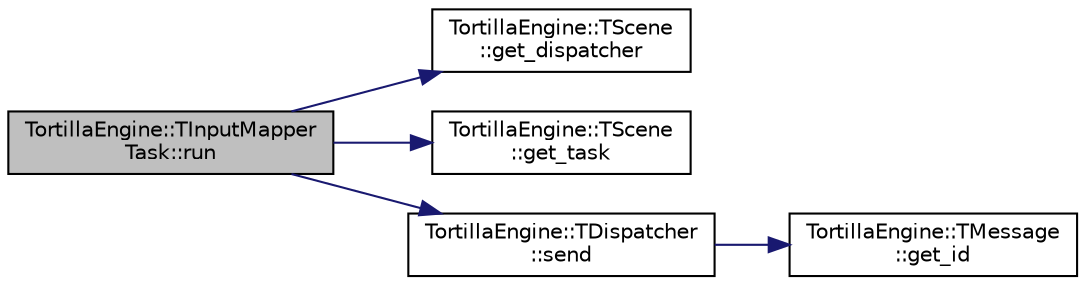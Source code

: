 digraph "TortillaEngine::TInputMapperTask::run"
{
 // LATEX_PDF_SIZE
  edge [fontname="Helvetica",fontsize="10",labelfontname="Helvetica",labelfontsize="10"];
  node [fontname="Helvetica",fontsize="10",shape=record];
  rankdir="LR";
  Node1 [label="TortillaEngine::TInputMapper\lTask::run",height=0.2,width=0.4,color="black", fillcolor="grey75", style="filled", fontcolor="black",tooltip="Recives the events in order and launch the messages of the actions."];
  Node1 -> Node2 [color="midnightblue",fontsize="10",style="solid",fontname="Helvetica"];
  Node2 [label="TortillaEngine::TScene\l::get_dispatcher",height=0.2,width=0.4,color="black", fillcolor="white", style="filled",URL="$class_tortilla_engine_1_1_t_scene.html#af6091a14add8ac13b1d75e6c0b7a75a7",tooltip="Gets a reference to the message dispatcher."];
  Node1 -> Node3 [color="midnightblue",fontsize="10",style="solid",fontname="Helvetica"];
  Node3 [label="TortillaEngine::TScene\l::get_task",height=0.2,width=0.4,color="black", fillcolor="white", style="filled",URL="$class_tortilla_engine_1_1_t_scene.html#a5b7889e610fd3203068d9782f805b306",tooltip="Gets a task by his type."];
  Node1 -> Node4 [color="midnightblue",fontsize="10",style="solid",fontname="Helvetica"];
  Node4 [label="TortillaEngine::TDispatcher\l::send",height=0.2,width=0.4,color="black", fillcolor="white", style="filled",URL="$class_tortilla_engine_1_1_t_dispatcher.html#a0533f9624dbb8407acc0dbbec8b36a74",tooltip="Sends a message to all the observers subscribed to this message id."];
  Node4 -> Node5 [color="midnightblue",fontsize="10",style="solid",fontname="Helvetica"];
  Node5 [label="TortillaEngine::TMessage\l::get_id",height=0.2,width=0.4,color="black", fillcolor="white", style="filled",URL="$class_tortilla_engine_1_1_t_message.html#a0e71f0cd0d4bbb1c2b4b782ef4fb63b5",tooltip="Gets the id of the message."];
}
